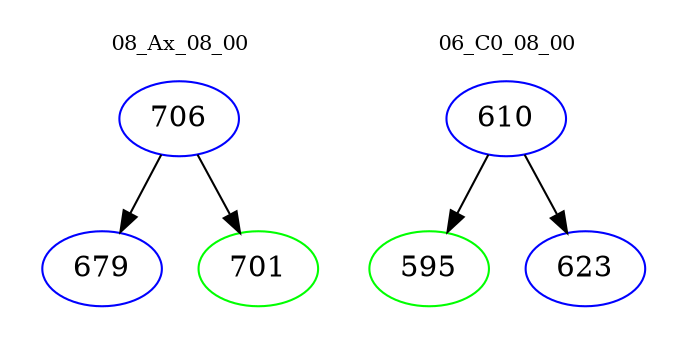 digraph{
subgraph cluster_0 {
color = white
label = "08_Ax_08_00";
fontsize=10;
T0_706 [label="706", color="blue"]
T0_706 -> T0_679 [color="black"]
T0_679 [label="679", color="blue"]
T0_706 -> T0_701 [color="black"]
T0_701 [label="701", color="green"]
}
subgraph cluster_1 {
color = white
label = "06_C0_08_00";
fontsize=10;
T1_610 [label="610", color="blue"]
T1_610 -> T1_595 [color="black"]
T1_595 [label="595", color="green"]
T1_610 -> T1_623 [color="black"]
T1_623 [label="623", color="blue"]
}
}
